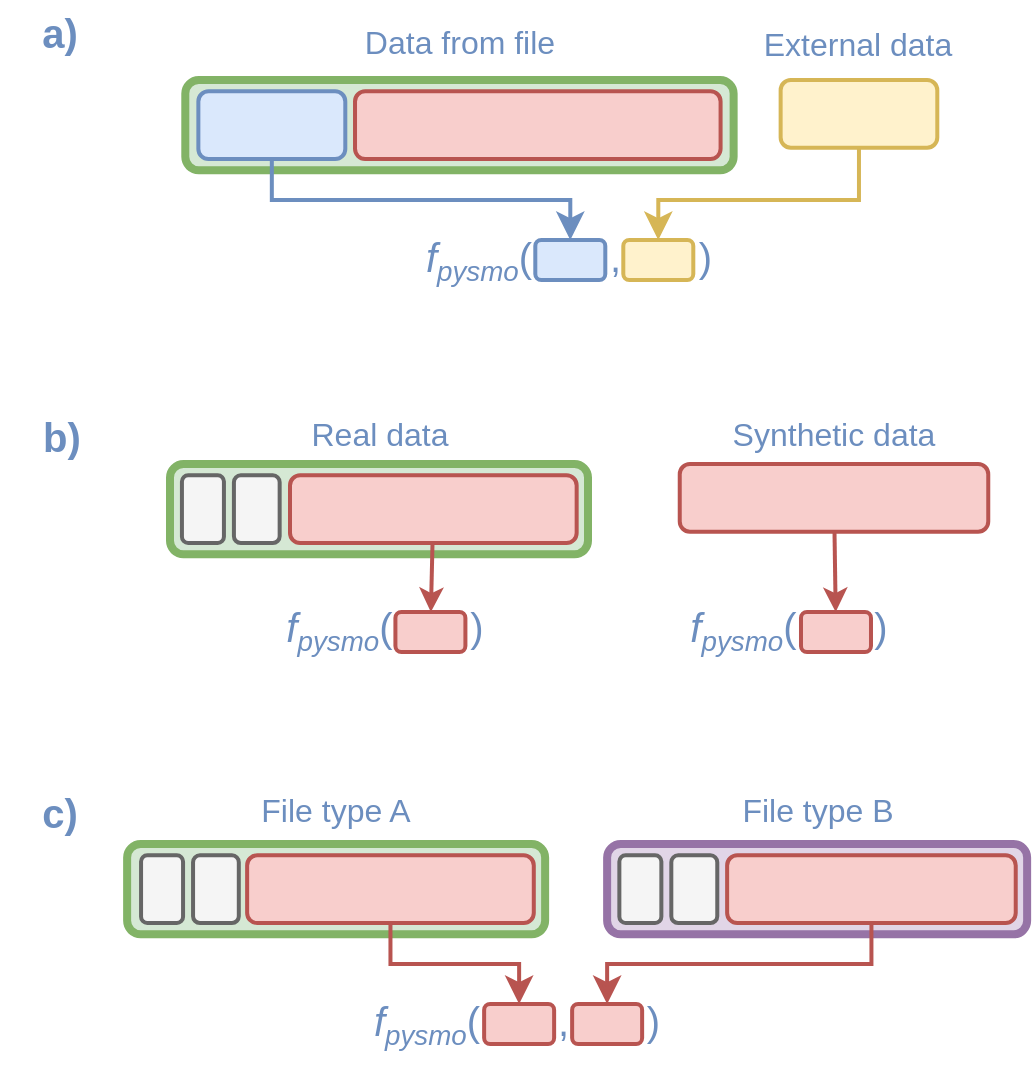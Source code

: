 <mxfile version="21.3.7" type="device">
  <diagram id="o-GlBjIIxTXlQrCIFuJj" name="Page-1">
    <mxGraphModel dx="830" dy="479" grid="1" gridSize="10" guides="1" tooltips="1" connect="1" arrows="1" fold="1" page="1" pageScale="1" pageWidth="827" pageHeight="1169" math="0" shadow="0">
      <root>
        <mxCell id="0" />
        <mxCell id="1" parent="0" />
        <mxCell id="fT83WR3FIO3PMUgqhIZO-1" value="" style="group" parent="1" vertex="1" connectable="0">
          <mxGeometry x="90" y="20" width="484.482" height="150" as="geometry" />
        </mxCell>
        <mxCell id="LxhXRoah3-8K6PAIgRV--42" value="" style="group" parent="fT83WR3FIO3PMUgqhIZO-1" vertex="1" connectable="0">
          <mxGeometry x="92.649" width="391.833" height="150" as="geometry" />
        </mxCell>
        <mxCell id="LxhXRoah3-8K6PAIgRV--39" value="&lt;font color=&quot;#6c8ebf&quot;&gt;Data from file&lt;/font&gt;" style="text;html=1;strokeColor=none;fillColor=none;align=center;verticalAlign=middle;whiteSpace=wrap;rounded=0;labelBorderColor=none;fontSize=16;" parent="LxhXRoah3-8K6PAIgRV--42" vertex="1">
          <mxGeometry x="82.083" y="6" width="110" height="30" as="geometry" />
        </mxCell>
        <mxCell id="LxhXRoah3-8K6PAIgRV--40" value="&lt;font color=&quot;#6c8ebf&quot;&gt;External data&lt;/font&gt;" style="text;html=1;strokeColor=none;fillColor=none;align=center;verticalAlign=middle;whiteSpace=wrap;rounded=0;labelBorderColor=none;fontSize=16;" parent="LxhXRoah3-8K6PAIgRV--42" vertex="1">
          <mxGeometry x="281.833" y="7" width="110" height="30" as="geometry" />
        </mxCell>
        <mxCell id="S184uQcExb8d7YAL1wuZ-12" value="&lt;span style=&quot;font-weight: 400;&quot;&gt;&lt;font color=&quot;#6c8ebf&quot; style=&quot;&quot;&gt;&lt;i style=&quot;&quot;&gt;f&lt;span style=&quot;font-size: 16.667px;&quot;&gt;&lt;sub&gt;pysmo&lt;/sub&gt;&lt;/span&gt;&lt;/i&gt;(&amp;nbsp; &amp;nbsp; &amp;nbsp; &amp;nbsp;,&amp;nbsp; &amp;nbsp; &amp;nbsp; &amp;nbsp;)&lt;/font&gt;&lt;/span&gt;" style="text;strokeColor=none;fillColor=none;html=1;fontSize=20;fontStyle=1;verticalAlign=middle;align=center;rounded=1;shadow=0;glass=0;sketch=0;fontColor=#000000;container=0;" parent="LxhXRoah3-8K6PAIgRV--42" vertex="1">
          <mxGeometry x="46" y="110" width="290" height="40" as="geometry" />
        </mxCell>
        <mxCell id="S184uQcExb8d7YAL1wuZ-14" value="" style="rounded=1;whiteSpace=wrap;html=1;shadow=0;glass=0;sketch=0;fontSize=20;strokeWidth=2;fillColor=#dae8fc;strokeColor=#6c8ebf;container=0;" parent="LxhXRoah3-8K6PAIgRV--42" vertex="1">
          <mxGeometry x="175" y="120" width="35" height="20" as="geometry" />
        </mxCell>
        <mxCell id="S184uQcExb8d7YAL1wuZ-17" value="" style="rounded=1;whiteSpace=wrap;html=1;shadow=0;glass=0;sketch=0;fontSize=20;strokeWidth=2;fillColor=#fff2cc;strokeColor=#d6b656;container=0;" parent="LxhXRoah3-8K6PAIgRV--42" vertex="1">
          <mxGeometry x="219" y="120" width="35" height="20" as="geometry" />
        </mxCell>
        <mxCell id="S184uQcExb8d7YAL1wuZ-2" value="" style="rounded=1;whiteSpace=wrap;html=1;fillColor=#fff2cc;strokeColor=#d6b656;fontSize=20;sketch=0;strokeWidth=2;container=0;" parent="LxhXRoah3-8K6PAIgRV--42" vertex="1">
          <mxGeometry x="297.667" y="40" width="78.333" height="33.871" as="geometry" />
        </mxCell>
        <mxCell id="LxhXRoah3-8K6PAIgRV--41" value="" style="group" parent="LxhXRoah3-8K6PAIgRV--42" vertex="1" connectable="0">
          <mxGeometry y="40" width="274.167" height="45.161" as="geometry" />
        </mxCell>
        <mxCell id="S184uQcExb8d7YAL1wuZ-9" value="" style="rounded=1;whiteSpace=wrap;html=1;shadow=0;glass=0;sketch=0;fontSize=20;strokeWidth=4;fillColor=#d5e8d4;strokeColor=#82b366;container=0;" parent="LxhXRoah3-8K6PAIgRV--41" vertex="1">
          <mxGeometry width="274.167" height="45.161" as="geometry" />
        </mxCell>
        <mxCell id="S184uQcExb8d7YAL1wuZ-3" value="" style="rounded=1;whiteSpace=wrap;html=1;fillColor=#f8cecc;strokeColor=#b85450;fontSize=20;sketch=0;glass=0;strokeWidth=2;container=0;" parent="LxhXRoah3-8K6PAIgRV--41" vertex="1">
          <mxGeometry x="84.861" y="5.645" width="182.778" height="33.871" as="geometry" />
        </mxCell>
        <mxCell id="S184uQcExb8d7YAL1wuZ-5" value="" style="rounded=1;whiteSpace=wrap;html=1;fillColor=#dae8fc;strokeColor=#6c8ebf;fontSize=20;sketch=0;strokeWidth=2;container=0;" parent="LxhXRoah3-8K6PAIgRV--41" vertex="1">
          <mxGeometry x="6.53" y="5.65" width="73.47" height="33.87" as="geometry" />
        </mxCell>
        <mxCell id="C-W2Og89T-ZqABNV8HaI-10" value="" style="edgeStyle=elbowEdgeStyle;elbow=vertical;endArrow=classic;html=1;curved=0;rounded=0;endSize=8;startSize=8;exitX=0.5;exitY=1;exitDx=0;exitDy=0;entryX=0.5;entryY=0;entryDx=0;entryDy=0;fillColor=#dae8fc;strokeColor=#6c8ebf;strokeWidth=2;" edge="1" parent="LxhXRoah3-8K6PAIgRV--42" source="S184uQcExb8d7YAL1wuZ-5" target="S184uQcExb8d7YAL1wuZ-14">
          <mxGeometry width="50" height="50" relative="1" as="geometry">
            <mxPoint x="-152.649" y="190" as="sourcePoint" />
            <mxPoint x="-102.649" y="140" as="targetPoint" />
            <Array as="points">
              <mxPoint x="17.351" y="100" />
            </Array>
          </mxGeometry>
        </mxCell>
        <mxCell id="C-W2Og89T-ZqABNV8HaI-11" value="" style="edgeStyle=elbowEdgeStyle;elbow=vertical;endArrow=classic;html=1;curved=0;rounded=0;endSize=8;startSize=8;exitX=0.5;exitY=1;exitDx=0;exitDy=0;entryX=0.5;entryY=0;entryDx=0;entryDy=0;strokeWidth=2;fillColor=#fff2cc;strokeColor=#d6b656;" edge="1" parent="LxhXRoah3-8K6PAIgRV--42" source="S184uQcExb8d7YAL1wuZ-2" target="S184uQcExb8d7YAL1wuZ-17">
          <mxGeometry width="50" height="50" relative="1" as="geometry">
            <mxPoint x="447.351" y="150" as="sourcePoint" />
            <mxPoint x="297.351" y="100" as="targetPoint" />
            <Array as="points">
              <mxPoint x="287" y="100" />
            </Array>
          </mxGeometry>
        </mxCell>
        <mxCell id="LxhXRoah3-8K6PAIgRV--71" value="&lt;font color=&quot;#6c8ebf&quot; style=&quot;font-size: 20px;&quot;&gt;a)&lt;/font&gt;" style="text;html=1;strokeColor=none;fillColor=none;align=center;verticalAlign=middle;whiteSpace=wrap;rounded=0;labelBorderColor=none;fontSize=16;fontStyle=1" parent="fT83WR3FIO3PMUgqhIZO-1" vertex="1">
          <mxGeometry y="1" width="60" height="30" as="geometry" />
        </mxCell>
        <mxCell id="fT83WR3FIO3PMUgqhIZO-2" value="" style="group" parent="1" vertex="1" connectable="0">
          <mxGeometry x="91" y="222" width="493.131" height="133" as="geometry" />
        </mxCell>
        <mxCell id="LxhXRoah3-8K6PAIgRV--70" value="" style="group" parent="fT83WR3FIO3PMUgqhIZO-2" vertex="1" connectable="0">
          <mxGeometry x="84" width="409.131" height="133" as="geometry" />
        </mxCell>
        <mxCell id="LxhXRoah3-8K6PAIgRV--55" value="&lt;font color=&quot;#6c8ebf&quot;&gt;Real data&lt;/font&gt;" style="text;html=1;strokeColor=none;fillColor=none;align=center;verticalAlign=middle;whiteSpace=wrap;rounded=0;labelBorderColor=none;fontSize=16;container=0;" parent="LxhXRoah3-8K6PAIgRV--70" vertex="1">
          <mxGeometry x="49.5" width="110" height="30" as="geometry" />
        </mxCell>
        <mxCell id="LxhXRoah3-8K6PAIgRV--50" value="" style="rounded=1;whiteSpace=wrap;html=1;shadow=0;glass=0;sketch=0;fontSize=20;strokeWidth=4;fillColor=#d5e8d4;strokeColor=#82b366;container=0;" parent="LxhXRoah3-8K6PAIgRV--70" vertex="1">
          <mxGeometry y="30" width="209.0" height="45.16" as="geometry" />
        </mxCell>
        <mxCell id="LxhXRoah3-8K6PAIgRV--51" value="" style="rounded=1;whiteSpace=wrap;html=1;fillColor=#f8cecc;strokeColor=#b85450;fontSize=20;sketch=0;glass=0;strokeWidth=2;container=0;" parent="LxhXRoah3-8K6PAIgRV--70" vertex="1">
          <mxGeometry x="60" y="35.65" width="143.33" height="33.87" as="geometry" />
        </mxCell>
        <mxCell id="LxhXRoah3-8K6PAIgRV--53" value="" style="rounded=1;whiteSpace=wrap;html=1;fillColor=#f5f5f5;strokeColor=#666666;fontSize=20;sketch=0;strokeWidth=2;fontColor=#333333;container=0;" parent="LxhXRoah3-8K6PAIgRV--70" vertex="1">
          <mxGeometry x="5.963" y="35.65" width="21" height="33.869" as="geometry" />
        </mxCell>
        <mxCell id="LxhXRoah3-8K6PAIgRV--54" value="" style="rounded=1;whiteSpace=wrap;html=1;fillColor=#f5f5f5;strokeColor=#666666;fontSize=20;sketch=0;strokeWidth=2;fontColor=#333333;container=0;" parent="LxhXRoah3-8K6PAIgRV--70" vertex="1">
          <mxGeometry x="31.962" y="35.65" width="22.869" height="33.869" as="geometry" />
        </mxCell>
        <mxCell id="LxhXRoah3-8K6PAIgRV--43" value="&lt;font color=&quot;#6c8ebf&quot;&gt;Synthetic data&lt;/font&gt;" style="text;html=1;strokeColor=none;fillColor=none;align=center;verticalAlign=middle;whiteSpace=wrap;rounded=0;labelBorderColor=none;fontSize=16;container=0;" parent="LxhXRoah3-8K6PAIgRV--70" vertex="1">
          <mxGeometry x="277.001" width="110" height="30" as="geometry" />
        </mxCell>
        <mxCell id="LxhXRoah3-8K6PAIgRV--47" value="" style="endArrow=classic;html=1;rounded=0;fontSize=18;fontColor=#000000;strokeColor=#b85450;strokeWidth=2;fillColor=#f8cecc;" parent="LxhXRoah3-8K6PAIgRV--70" source="LxhXRoah3-8K6PAIgRV--59" target="LxhXRoah3-8K6PAIgRV--45" edge="1">
          <mxGeometry width="50" height="50" relative="1" as="geometry">
            <mxPoint x="338.249" y="67.87" as="sourcePoint" />
            <mxPoint x="524.44" y="-116" as="targetPoint" />
          </mxGeometry>
        </mxCell>
        <mxCell id="LxhXRoah3-8K6PAIgRV--59" value="" style="rounded=1;whiteSpace=wrap;html=1;fillColor=#f8cecc;strokeColor=#b85450;fontSize=20;sketch=0;glass=0;strokeWidth=2;container=0;" parent="LxhXRoah3-8K6PAIgRV--70" vertex="1">
          <mxGeometry x="254.87" y="30" width="154.262" height="33.87" as="geometry" />
        </mxCell>
        <mxCell id="LxhXRoah3-8K6PAIgRV--44" value="&lt;span style=&quot;font-weight: 400;&quot;&gt;&lt;font color=&quot;#6c8ebf&quot; style=&quot;&quot;&gt;&lt;i style=&quot;&quot;&gt;f&lt;span style=&quot;font-size: 16.667px;&quot;&gt;&lt;sub&gt;pysmo&lt;/sub&gt;&lt;/span&gt;&lt;/i&gt;(&amp;nbsp; &amp;nbsp; &amp;nbsp; &amp;nbsp;)&lt;/font&gt;&lt;/span&gt;" style="text;strokeColor=none;fillColor=none;html=1;fontSize=20;fontStyle=1;verticalAlign=middle;align=center;rounded=1;shadow=0;glass=0;sketch=0;fontColor=#000000;container=0;" parent="LxhXRoah3-8K6PAIgRV--70" vertex="1">
          <mxGeometry x="248.505" y="93" width="121" height="40" as="geometry" />
        </mxCell>
        <mxCell id="LxhXRoah3-8K6PAIgRV--45" value="" style="rounded=1;whiteSpace=wrap;html=1;shadow=0;glass=0;sketch=0;fontSize=20;strokeWidth=2;fillColor=#f8cecc;strokeColor=#b85450;container=0;" parent="LxhXRoah3-8K6PAIgRV--70" vertex="1">
          <mxGeometry x="315.495" y="104" width="35" height="20" as="geometry" />
        </mxCell>
        <mxCell id="LxhXRoah3-8K6PAIgRV--56" value="&lt;span style=&quot;font-weight: 400;&quot;&gt;&lt;font color=&quot;#6c8ebf&quot; style=&quot;&quot;&gt;&lt;i style=&quot;&quot;&gt;f&lt;span style=&quot;font-size: 16.667px;&quot;&gt;&lt;sub&gt;pysmo&lt;/sub&gt;&lt;/span&gt;&lt;/i&gt;(&amp;nbsp; &amp;nbsp; &amp;nbsp; &amp;nbsp;)&lt;/font&gt;&lt;/span&gt;" style="text;strokeColor=none;fillColor=none;html=1;fontSize=20;fontStyle=1;verticalAlign=middle;align=center;rounded=1;shadow=0;glass=0;sketch=0;fontColor=#000000;container=0;" parent="LxhXRoah3-8K6PAIgRV--70" vertex="1">
          <mxGeometry x="56.505" y="93" width="100" height="40" as="geometry" />
        </mxCell>
        <mxCell id="LxhXRoah3-8K6PAIgRV--57" value="" style="rounded=1;whiteSpace=wrap;html=1;shadow=0;glass=0;sketch=0;fontSize=20;strokeWidth=2;fillColor=#f8cecc;strokeColor=#b85450;container=0;" parent="LxhXRoah3-8K6PAIgRV--70" vertex="1">
          <mxGeometry x="112.705" y="104" width="35" height="20" as="geometry" />
        </mxCell>
        <mxCell id="LxhXRoah3-8K6PAIgRV--58" value="" style="endArrow=classic;html=1;rounded=0;fontSize=16;strokeWidth=2;fillColor=#f8cecc;strokeColor=#b85450;" parent="LxhXRoah3-8K6PAIgRV--70" source="LxhXRoah3-8K6PAIgRV--51" target="LxhXRoah3-8K6PAIgRV--57" edge="1">
          <mxGeometry width="50" height="50" relative="1" as="geometry">
            <mxPoint x="199" y="144" as="sourcePoint" />
            <mxPoint x="249" y="94" as="targetPoint" />
          </mxGeometry>
        </mxCell>
        <mxCell id="LxhXRoah3-8K6PAIgRV--72" value="&lt;font color=&quot;#6c8ebf&quot; style=&quot;font-size: 20px;&quot;&gt;b)&lt;/font&gt;" style="text;html=1;strokeColor=none;fillColor=none;align=center;verticalAlign=middle;whiteSpace=wrap;rounded=0;labelBorderColor=none;fontSize=16;fontStyle=1" parent="fT83WR3FIO3PMUgqhIZO-2" vertex="1">
          <mxGeometry y="1" width="60" height="30" as="geometry" />
        </mxCell>
        <mxCell id="fT83WR3FIO3PMUgqhIZO-3" value="" style="group" parent="1" vertex="1" connectable="0">
          <mxGeometry x="90" y="410" width="513.566" height="142" as="geometry" />
        </mxCell>
        <mxCell id="LxhXRoah3-8K6PAIgRV--66" value="" style="group" parent="fT83WR3FIO3PMUgqhIZO-3" vertex="1" connectable="0">
          <mxGeometry x="63.566" width="450" height="142" as="geometry" />
        </mxCell>
        <mxCell id="LxhXRoah3-8K6PAIgRV--64" value="&lt;font color=&quot;#6c8ebf&quot;&gt;File type A&lt;/font&gt;" style="text;html=1;strokeColor=none;fillColor=none;align=center;verticalAlign=middle;whiteSpace=wrap;rounded=0;labelBorderColor=none;fontSize=16;container=0;" parent="LxhXRoah3-8K6PAIgRV--66" vertex="1">
          <mxGeometry x="49.5" width="110" height="30" as="geometry" />
        </mxCell>
        <mxCell id="LxhXRoah3-8K6PAIgRV--65" value="&lt;font color=&quot;#6c8ebf&quot;&gt;File type B&lt;/font&gt;" style="text;html=1;strokeColor=none;fillColor=none;align=center;verticalAlign=middle;whiteSpace=wrap;rounded=0;labelBorderColor=none;fontSize=16;container=0;" parent="LxhXRoah3-8K6PAIgRV--66" vertex="1">
          <mxGeometry x="290" width="110" height="30" as="geometry" />
        </mxCell>
        <mxCell id="LxhXRoah3-8K6PAIgRV--4" value="&lt;span style=&quot;font-weight: 400;&quot;&gt;&lt;font color=&quot;#6c8ebf&quot; style=&quot;&quot;&gt;&lt;i style=&quot;&quot;&gt;f&lt;span style=&quot;font-size: 16.667px;&quot;&gt;&lt;sub&gt;pysmo&lt;/sub&gt;&lt;/span&gt;&lt;/i&gt;(&amp;nbsp; &amp;nbsp; &amp;nbsp; &amp;nbsp;,&amp;nbsp; &amp;nbsp; &amp;nbsp; &amp;nbsp;)&lt;/font&gt;&lt;/span&gt;" style="text;strokeColor=none;fillColor=none;html=1;fontSize=20;fontStyle=1;verticalAlign=middle;align=center;rounded=1;shadow=0;glass=0;sketch=0;fontColor=#000000;container=0;" parent="LxhXRoah3-8K6PAIgRV--66" vertex="1">
          <mxGeometry x="49.5" y="102" width="290" height="40" as="geometry" />
        </mxCell>
        <mxCell id="LxhXRoah3-8K6PAIgRV--5" value="" style="rounded=1;whiteSpace=wrap;html=1;shadow=0;glass=0;sketch=0;fontSize=20;strokeWidth=2;fillColor=#f8cecc;strokeColor=#b85450;container=0;" parent="LxhXRoah3-8K6PAIgRV--66" vertex="1">
          <mxGeometry x="178.5" y="112" width="35" height="20" as="geometry" />
        </mxCell>
        <mxCell id="LxhXRoah3-8K6PAIgRV--6" value="" style="rounded=1;whiteSpace=wrap;html=1;shadow=0;glass=0;sketch=0;fontSize=20;strokeWidth=2;fillColor=#f8cecc;strokeColor=#b85450;container=0;" parent="LxhXRoah3-8K6PAIgRV--66" vertex="1">
          <mxGeometry x="222.5" y="112" width="35" height="20" as="geometry" />
        </mxCell>
        <mxCell id="LxhXRoah3-8K6PAIgRV--9" value="" style="rounded=1;whiteSpace=wrap;html=1;shadow=0;glass=0;sketch=0;fontSize=20;strokeWidth=4;fillColor=#d5e8d4;strokeColor=#82b366;container=0;" parent="LxhXRoah3-8K6PAIgRV--66" vertex="1">
          <mxGeometry y="32" width="209.0" height="45.16" as="geometry" />
        </mxCell>
        <mxCell id="LxhXRoah3-8K6PAIgRV--10" value="" style="rounded=1;whiteSpace=wrap;html=1;fillColor=#f8cecc;strokeColor=#b85450;fontSize=20;sketch=0;glass=0;strokeWidth=2;container=0;" parent="LxhXRoah3-8K6PAIgRV--66" vertex="1">
          <mxGeometry x="60" y="37.65" width="143.33" height="33.87" as="geometry" />
        </mxCell>
        <mxCell id="LxhXRoah3-8K6PAIgRV--15" value="" style="rounded=1;whiteSpace=wrap;html=1;fillColor=#f5f5f5;strokeColor=#666666;fontSize=20;sketch=0;strokeWidth=2;fontColor=#333333;container=0;" parent="LxhXRoah3-8K6PAIgRV--66" vertex="1">
          <mxGeometry x="6.963" y="37.65" width="21" height="33.869" as="geometry" />
        </mxCell>
        <mxCell id="LxhXRoah3-8K6PAIgRV--11" value="" style="rounded=1;whiteSpace=wrap;html=1;fillColor=#f5f5f5;strokeColor=#666666;fontSize=20;sketch=0;strokeWidth=2;fontColor=#333333;container=0;" parent="LxhXRoah3-8K6PAIgRV--66" vertex="1">
          <mxGeometry x="32.962" y="37.65" width="22.869" height="33.869" as="geometry" />
        </mxCell>
        <mxCell id="LxhXRoah3-8K6PAIgRV--29" value="" style="rounded=1;whiteSpace=wrap;html=1;shadow=0;glass=0;sketch=0;fontSize=20;strokeWidth=4;fillColor=#e1d5e7;strokeColor=#9673a6;container=0;" parent="LxhXRoah3-8K6PAIgRV--66" vertex="1">
          <mxGeometry x="240" y="32" width="210" height="45.16" as="geometry" />
        </mxCell>
        <mxCell id="LxhXRoah3-8K6PAIgRV--30" value="" style="rounded=1;whiteSpace=wrap;html=1;fillColor=#f8cecc;strokeColor=#b85450;fontSize=20;sketch=0;glass=0;strokeWidth=2;container=0;" parent="LxhXRoah3-8K6PAIgRV--66" vertex="1">
          <mxGeometry x="300" y="37.65" width="144.3" height="33.87" as="geometry" />
        </mxCell>
        <mxCell id="LxhXRoah3-8K6PAIgRV--32" value="" style="rounded=1;whiteSpace=wrap;html=1;fillColor=#f5f5f5;strokeColor=#666666;fontSize=20;sketch=0;strokeWidth=2;fontColor=#333333;container=0;" parent="LxhXRoah3-8K6PAIgRV--66" vertex="1">
          <mxGeometry x="246.113" y="37.65" width="21" height="33.869" as="geometry" />
        </mxCell>
        <mxCell id="LxhXRoah3-8K6PAIgRV--33" value="" style="rounded=1;whiteSpace=wrap;html=1;fillColor=#f5f5f5;strokeColor=#666666;fontSize=20;sketch=0;strokeWidth=2;fontColor=#333333;container=0;" parent="LxhXRoah3-8K6PAIgRV--66" vertex="1">
          <mxGeometry x="272.091" y="37.65" width="22.979" height="33.869" as="geometry" />
        </mxCell>
        <mxCell id="C-W2Og89T-ZqABNV8HaI-14" value="" style="edgeStyle=elbowEdgeStyle;elbow=vertical;endArrow=classic;html=1;curved=0;rounded=0;endSize=8;startSize=8;fillColor=#f8cecc;strokeColor=#b85450;strokeWidth=2;exitX=0.5;exitY=1;exitDx=0;exitDy=0;entryX=0.5;entryY=0;entryDx=0;entryDy=0;" edge="1" parent="LxhXRoah3-8K6PAIgRV--66" source="LxhXRoah3-8K6PAIgRV--10" target="LxhXRoah3-8K6PAIgRV--5">
          <mxGeometry width="50" height="50" relative="1" as="geometry">
            <mxPoint x="6.434" y="210" as="sourcePoint" />
            <mxPoint x="56.434" y="160" as="targetPoint" />
          </mxGeometry>
        </mxCell>
        <mxCell id="C-W2Og89T-ZqABNV8HaI-13" value="" style="edgeStyle=elbowEdgeStyle;elbow=vertical;endArrow=classic;html=1;curved=0;rounded=0;endSize=8;startSize=8;fillColor=#f8cecc;strokeColor=#b85450;strokeWidth=2;exitX=0.5;exitY=1;exitDx=0;exitDy=0;entryX=0.5;entryY=0;entryDx=0;entryDy=0;" edge="1" parent="LxhXRoah3-8K6PAIgRV--66" source="LxhXRoah3-8K6PAIgRV--30" target="LxhXRoah3-8K6PAIgRV--6">
          <mxGeometry width="50" height="50" relative="1" as="geometry">
            <mxPoint x="-3.566" y="200" as="sourcePoint" />
            <mxPoint x="46.434" y="150" as="targetPoint" />
          </mxGeometry>
        </mxCell>
        <mxCell id="LxhXRoah3-8K6PAIgRV--73" value="&lt;font color=&quot;#6c8ebf&quot; style=&quot;font-size: 20px;&quot;&gt;c)&lt;/font&gt;" style="text;html=1;strokeColor=none;fillColor=none;align=center;verticalAlign=middle;whiteSpace=wrap;rounded=0;labelBorderColor=none;fontSize=16;fontStyle=1" parent="fT83WR3FIO3PMUgqhIZO-3" vertex="1">
          <mxGeometry y="1" width="60" height="30" as="geometry" />
        </mxCell>
      </root>
    </mxGraphModel>
  </diagram>
</mxfile>
